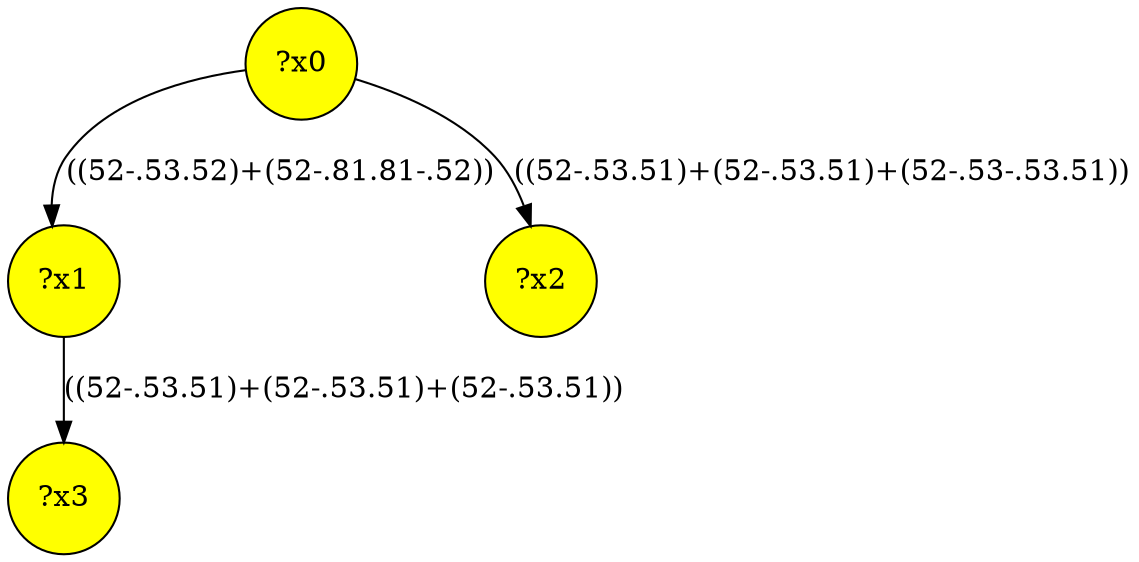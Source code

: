 digraph g {
	x1 [fillcolor="yellow", style="filled," shape=circle, label="?x1"];
	x2 [fillcolor="yellow", style="filled," shape=circle, label="?x2"];
	x3 [fillcolor="yellow", style="filled," shape=circle, label="?x3"];
	x0 [fillcolor="yellow", style="filled," shape=circle, label="?x0"];
	x0 -> x1 [label="((52-.53.52)+(52-.81.81-.52))"];
	x0 -> x2 [label="((52-.53.51)+(52-.53.51)+(52-.53-.53.51))"];
	x1 -> x3 [label="((52-.53.51)+(52-.53.51)+(52-.53.51))"];
}
